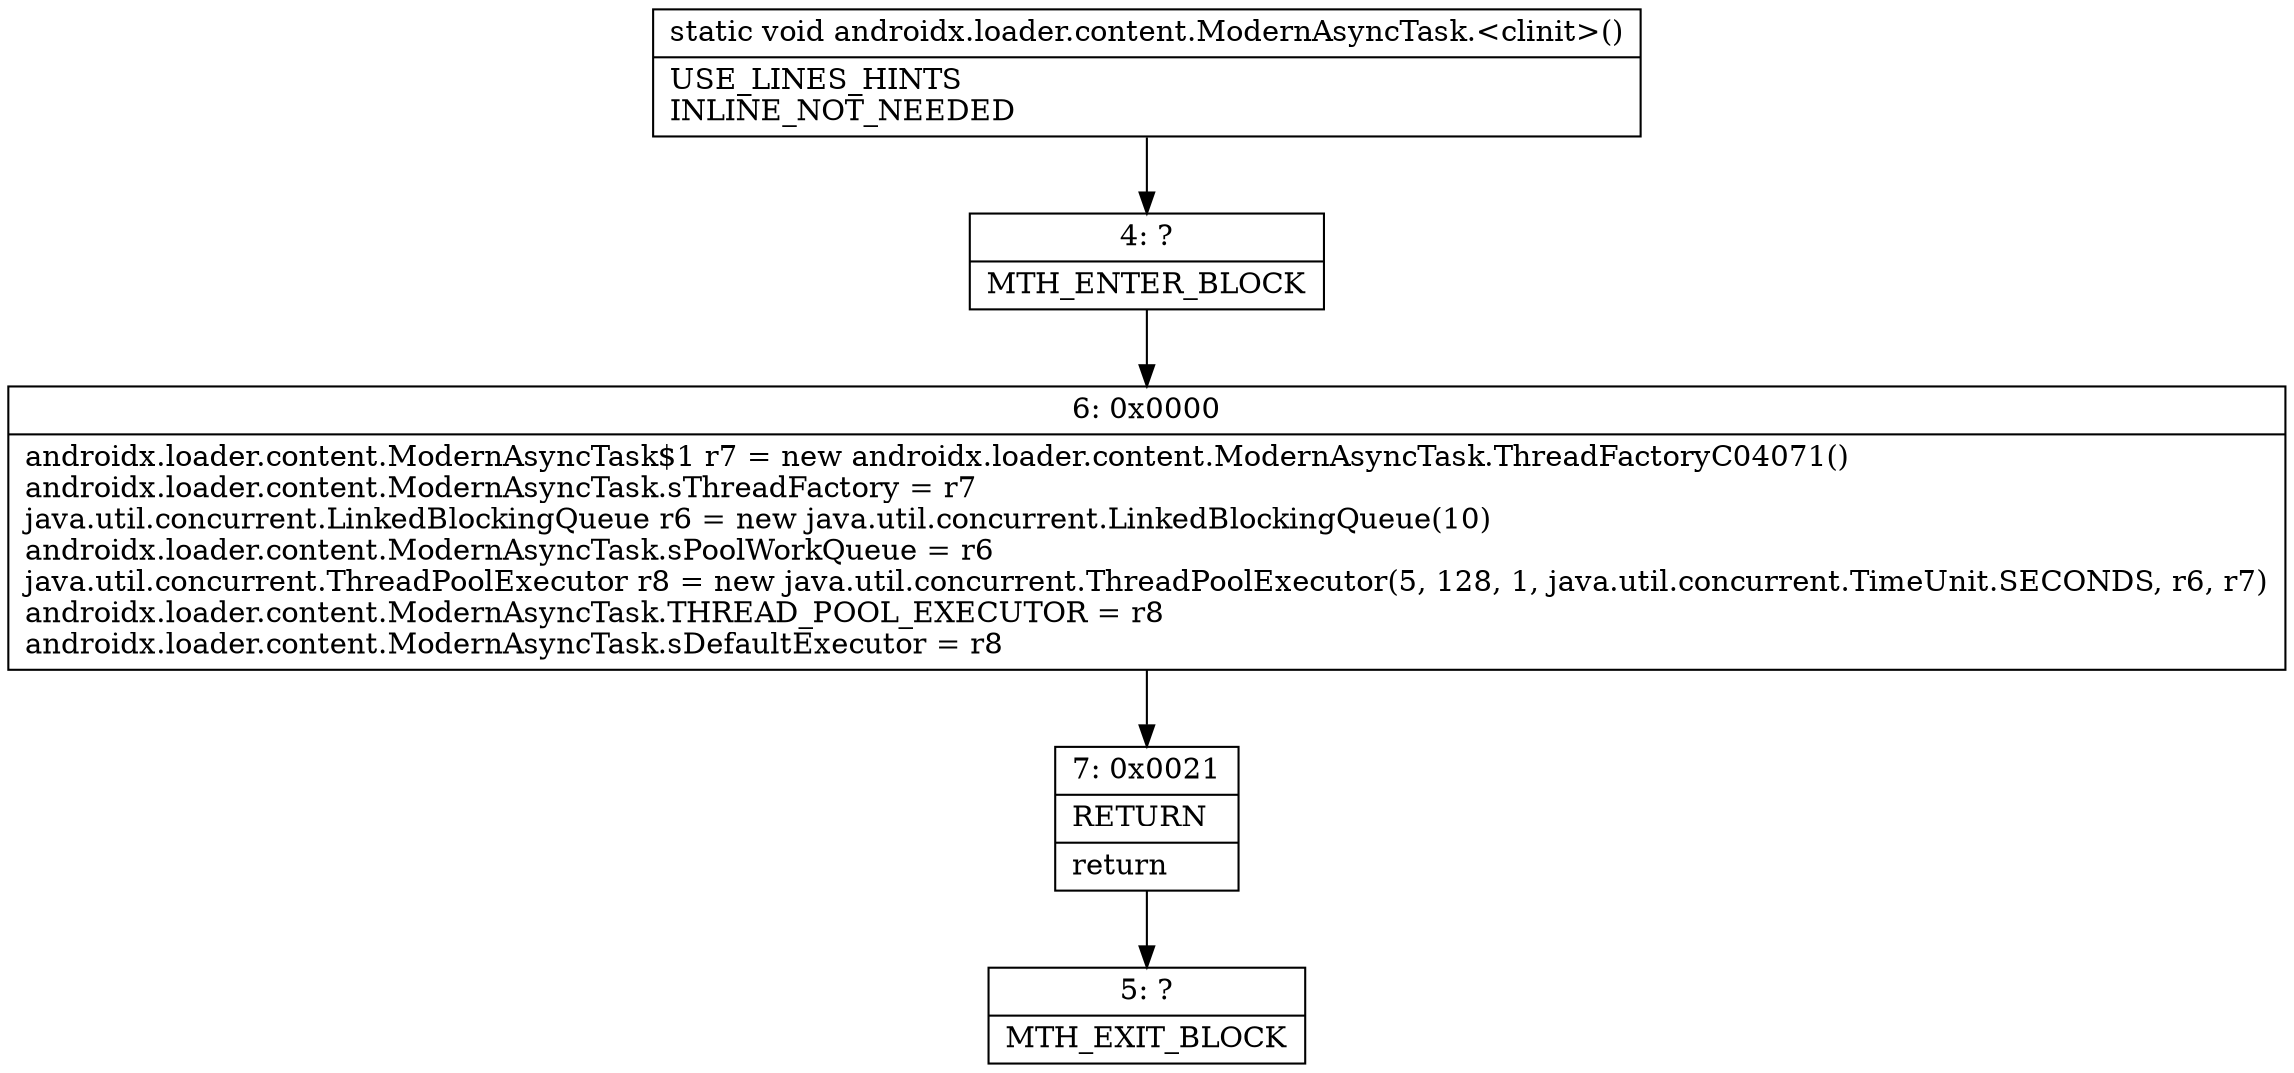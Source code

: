 digraph "CFG forandroidx.loader.content.ModernAsyncTask.\<clinit\>()V" {
Node_4 [shape=record,label="{4\:\ ?|MTH_ENTER_BLOCK\l}"];
Node_6 [shape=record,label="{6\:\ 0x0000|androidx.loader.content.ModernAsyncTask$1 r7 = new androidx.loader.content.ModernAsyncTask.ThreadFactoryC04071()\landroidx.loader.content.ModernAsyncTask.sThreadFactory = r7\ljava.util.concurrent.LinkedBlockingQueue r6 = new java.util.concurrent.LinkedBlockingQueue(10)\landroidx.loader.content.ModernAsyncTask.sPoolWorkQueue = r6\ljava.util.concurrent.ThreadPoolExecutor r8 = new java.util.concurrent.ThreadPoolExecutor(5, 128, 1, java.util.concurrent.TimeUnit.SECONDS, r6, r7)\landroidx.loader.content.ModernAsyncTask.THREAD_POOL_EXECUTOR = r8\landroidx.loader.content.ModernAsyncTask.sDefaultExecutor = r8\l}"];
Node_7 [shape=record,label="{7\:\ 0x0021|RETURN\l|return\l}"];
Node_5 [shape=record,label="{5\:\ ?|MTH_EXIT_BLOCK\l}"];
MethodNode[shape=record,label="{static void androidx.loader.content.ModernAsyncTask.\<clinit\>()  | USE_LINES_HINTS\lINLINE_NOT_NEEDED\l}"];
MethodNode -> Node_4;Node_4 -> Node_6;
Node_6 -> Node_7;
Node_7 -> Node_5;
}

